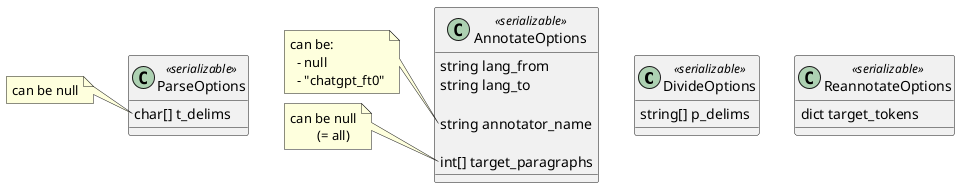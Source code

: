 @startuml

class DivideOptions <<serializable>> {
	string[] p_delims
}

class ParseOptions <<serializable>> {
	char[] t_delims
}
note left of ParseOptions::t_delims
	can be null
end note

class AnnotateOptions <<serializable>> {
	string lang_from
	string lang_to

	string annotator_name

	int[] target_paragraphs
}
note left of AnnotateOptions::annotator_name
	can be:
	  - null
	  - "chatgpt_ft0"
end note
note left of AnnotateOptions::target_paragraphs
	can be null
		(= all)
end note


class ReannotateOptions <<serializable>> {
	dict target_tokens
}
@enduml